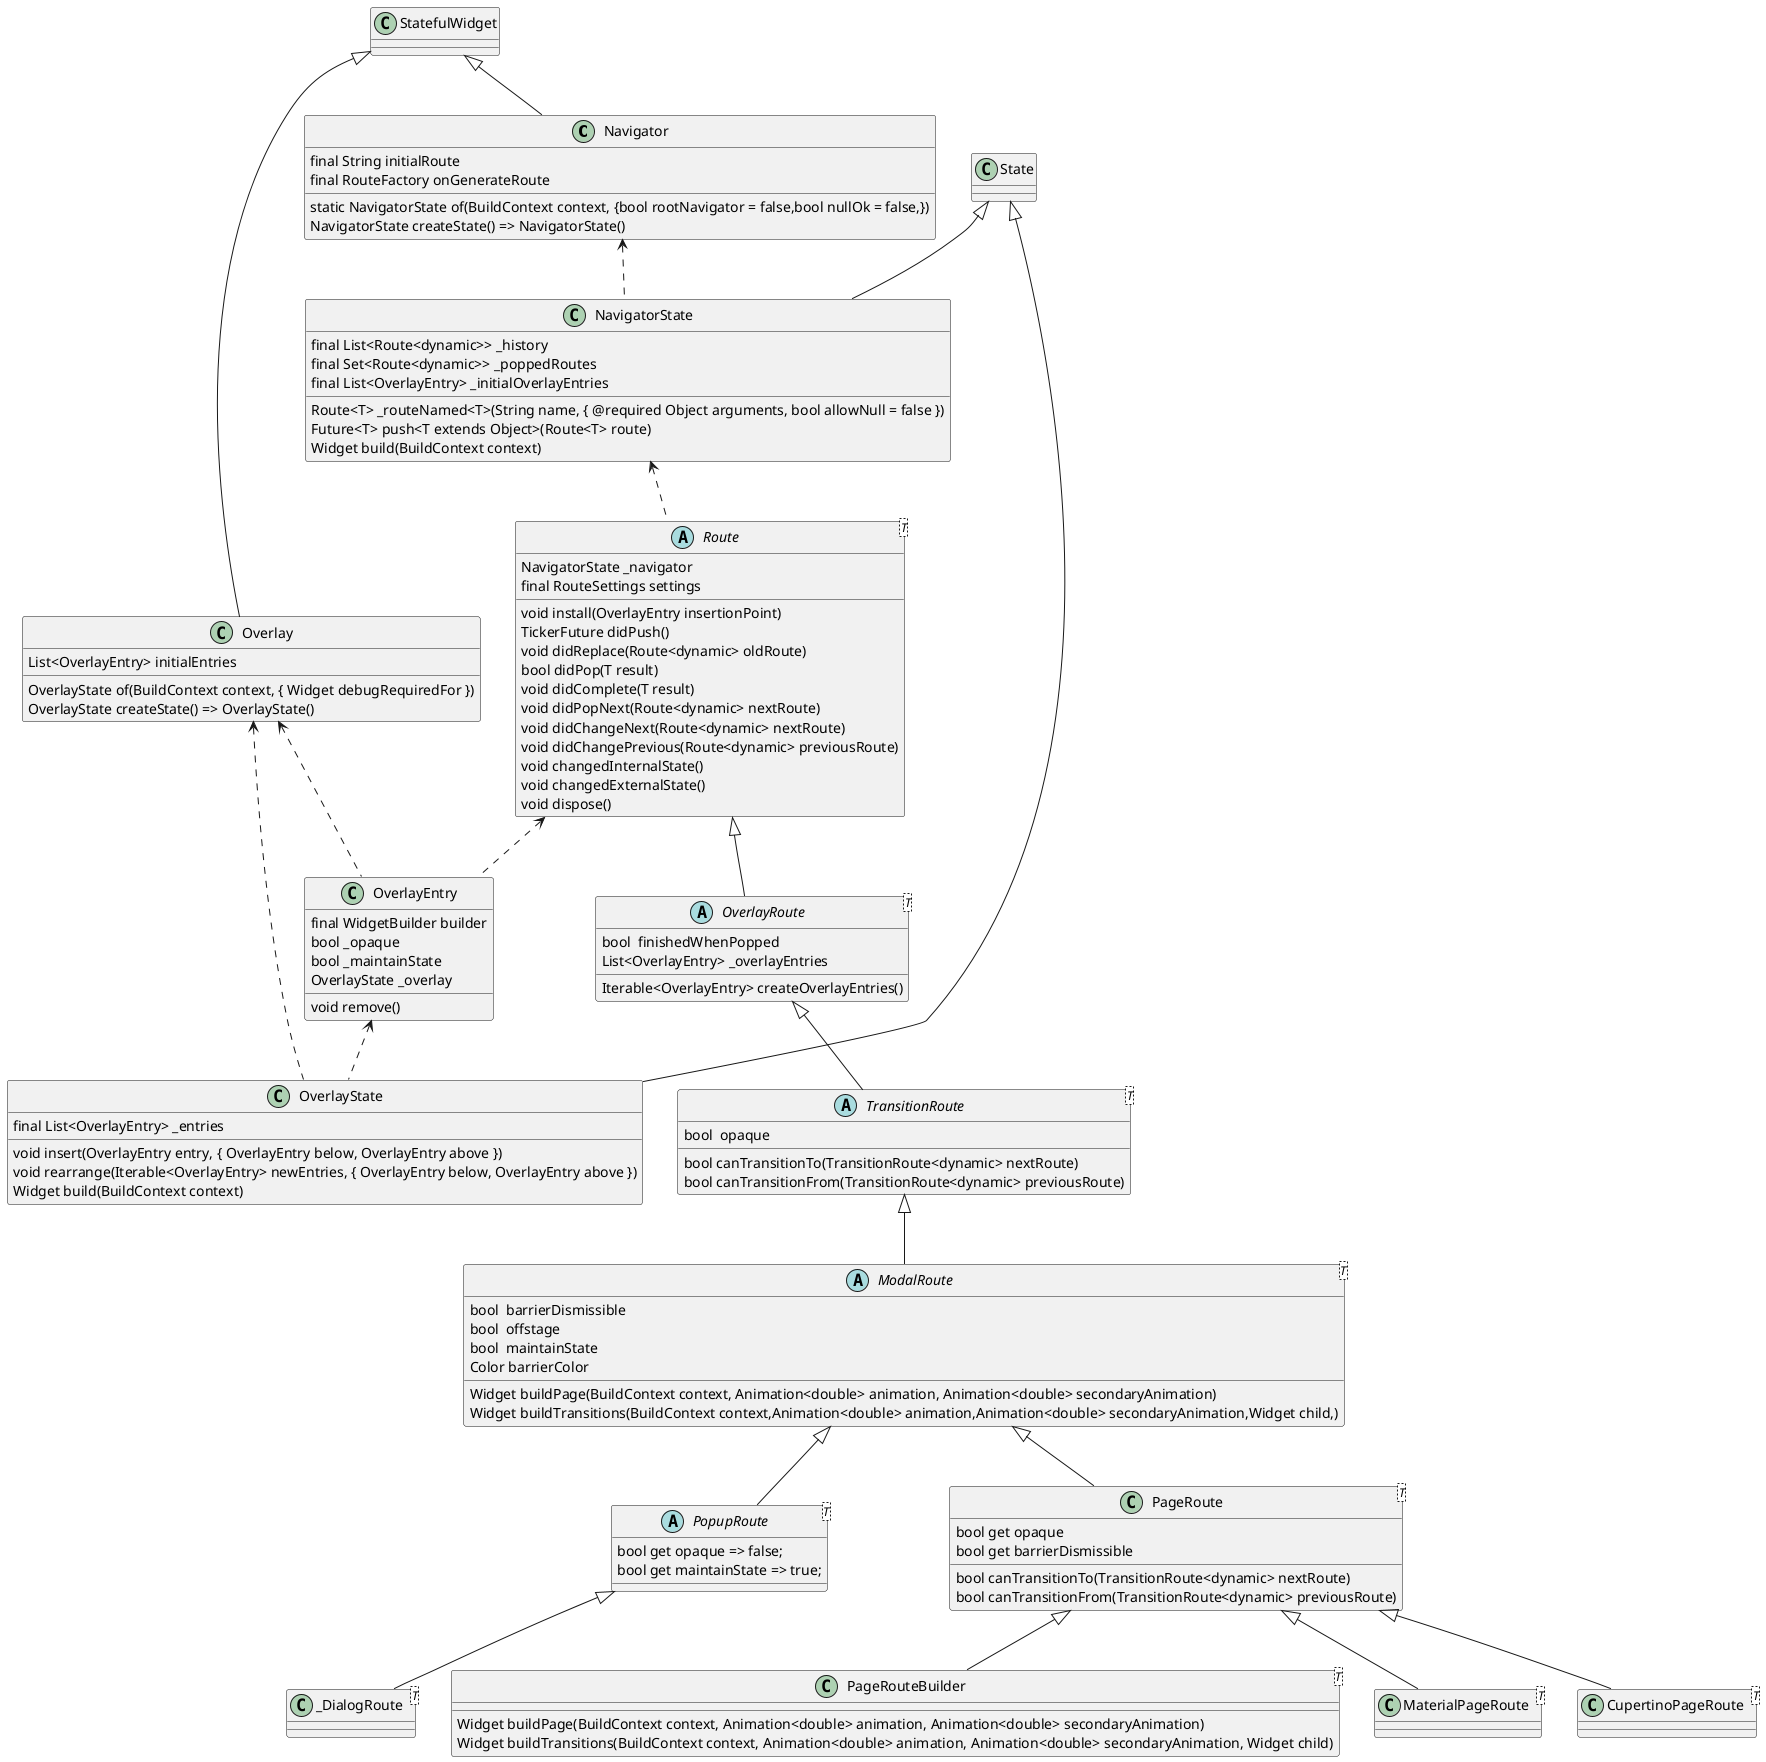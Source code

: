 @startuml

class Navigator{
  final String initialRoute
  final RouteFactory onGenerateRoute
  static NavigatorState of(BuildContext context, {bool rootNavigator = false,bool nullOk = false,})
  NavigatorState createState() => NavigatorState()
}
'note right of Navigator{
'  WidgetApp的build方法使用了Navigator，所以以后的widget树可以直接使用Navigator.of(context)获取NavigatorState
'    从而控制路由stack的状态

'  Navigator.of(context).push 与overlayState.insert(overlayEntry) 区别
'   insert不指定位置，默认在最上面，使用的是_entries.insert
'   push 使用的是_history中的overlayEntries.last，overlayState中insert的不在navigator的_history中
'   会出现先overlayState.insert，后Navigator push,但是navigator push的页面在下面，因为push不是在最新页面上面插入页面
'    改变图层上下位置   1 先把overlayEntries.remove 然后重新插入
'    2 NavigatorObserver 兼容拿到当前route，拿到所有图层route.overlayEntries，调用OverlayState.rearrange 或改变顺序insertall

' 定义：一个小部件，用于管理具有堆栈规则的一组子小部件
' Popup routes
'   routes不必遮挡整个屏幕，[PopupRoute]用[ModalRoute.barrierColor]覆盖屏幕，该屏幕只能部分不透明以允许当前屏幕显示,
'   弹出路由是“模态modal”的，因为他们阻止输入到下面的小部件
'   有一些功能可以创建和显示弹出路径。示例：[showDialog]，[showMenu]和[showModalBottomSheet].这些函数返回推送路径的Future，如上所述
'     调用者可以等待弹出路由返回的值来执行操作，或者发现路由的值
'   还有一些小部件可以创建弹出路由，例如[PopupMenuButton]和[DropdownButton],这些小部件创建PopupRoute的内部子类并使用Navigator的push
'      和pop方法来显示和消除它们
' Custom routes
'   您可以创建自己的一个窗口小部件库路由类的子类,像[PopupRoute]，[ModalRoute]或[PageRoute]来控制转换动画用于显示route，route的颜色和行为
'    模态障碍，以及路线的其他方面
'   [PageRouteBuilder]类可以在回调方面定义自定义路由,可查看注释例子
' Nesting Navigators
'   一个应用程序可以使用多个导航器。在下面嵌套一个导航器，另一个导航器可用于创建“内部旅程”，例如选项卡式导航，用户注册，商店结账或其他独立旅程
'     代表整个应用程序的子部分
'
'}
class NavigatorState{
   final List<Route<dynamic>> _history
   final Set<Route<dynamic>> _poppedRoutes
   final List<OverlayEntry> _initialOverlayEntries

   Route<T> _routeNamed<T>(String name, { @required Object arguments, bool allowNull = false })
   Future<T> push<T extends Object>(Route<T> route)
   Widget build(BuildContext context)
}
'note right of NavigatorState{
'   _routeNamed 根据name生成route
'   push  将给定route推到navigator上
'
'   build 方法Listener--AbsorbPointer--FocusScope--Overlay
'   监听--指针事件--focus--overlay
'}

abstract class Route<T> {
  NavigatorState _navigator
  final RouteSettings settings
  void install(OverlayEntry insertionPoint)
  TickerFuture didPush()
  void didReplace(Route<dynamic> oldRoute)
  bool didPop(T result)
  void didComplete(T result)
  void didPopNext(Route<dynamic> nextRoute)
  void didChangeNext(Route<dynamic> nextRoute)
  void didChangePrevious(Route<dynamic> previousRoute)
  void changedInternalState()
  void changedExternalState()
  void dispose()
}
'note right of Route{
'  定义：由[Navigator]管理的条目的抽象
'  该类定义了导航器和被推入并从导航器中弹出的“路由”之间的抽象接口。大多数路线都有
'  视觉可供性，它们使用一个或更多[OverlayEntry]对象放置在导航器[Overlay]中
'
'   install 将route插入navigator时调用,使用它来填充[overlayEntries]并将它们添加到overlay（可以[Navigator.overlay]访问）
'     （[Route]负责这个而不是[Navigator]的原因是[Route]将负责_removing_条目，这样它对称。）
'      如果这是插入的第一个路由，`insertionPoint`参数将为null。否则，它指示立即放置在该route的第一个overlay下方的overlay entry
'
'}

class OverlayEntry {
   final WidgetBuilder builder
   bool _opaque
   bool _maintainState
   OverlayState _overlay
   void remove()
}
'note right of OverlayEntry{
'  定义：[Overlay]中可以包含小部件的位置
'  使[OverlayState.insert]或[OverlayState.insertAll]函数将overlay插入[Overlay],为找到给定[BuildContext]的最近封闭叠加层，
'   使用[Overlay.of]功能
'  overlay entry 一次最多只能在一个overlay里面,从其overlay删除条目调用overlay entry上的[remove]函数
'  因为[Overlay]使用[Stack]布局，所以overlay entry可以使用[Positioned]和[AnimatedPositioned]将自己定位在overlay
'
'  例如，[Draggable]使用[OverlayEntry]来显示拖动头像,拖动开始后跟随用户的手指穿过屏幕.使用overlay显示拖动头像让头像浮动到
'    应用程序中的其他小部件上面。当用户的手指移动时，Draggable的调用[markNeedsBuild]在overlay entry上使其重建.它的构建，
'     该条目包括一个[Positioned]，其顶部和左侧属性设置为将拖动化身放在用户手指附近.阻力结束时， [Draggable]从overlay中删除条目以删除
'     来自视图拖动头像
'  默认情况下，如果有一个完全[不透明opaque]条目，那么这个将不会包含在窗口小部件树中（特别是overlay entry中的有状态窗口小部件不会被实例化
'    确保你的覆盖条目仍然构建，即使它不可见，设置[maintainState]为真。这是更昂贵的，所以应该小心。特别是，如果覆盖条目中的小部件
'    [maintainState]重复设置为true调用[State.setState]，用户的电池将被不必要地耗尽
'
'    _opaque 此条目是否会遮盖整个overlay.如果条目声称是不透明的，那么，为了提高效率，叠加将跳过该条目下面的构建条目，
'      除非它们具有[maintainState]设置
'    _maintainState 即使在其上方有完整的[opaque]条目，此条目是否必须包含在树中.[Navigator]和[Route]对象使用它来确保即使在后台也保持路径，
'    以便后续路径中承诺的[Future]将在完成后正确处理. 一部分注释在上面的包括了
'
'}

class Overlay {
  List<OverlayEntry> initialEntries
  OverlayState of(BuildContext context, { Widget debugRequiredFor })
  OverlayState createState() => OverlayState()
}
'note right of Overlay{
'  可以独立管理的[堆栈]条目
'  Overlay让独立的子窗口小部件“浮动”视觉元素,通过将其插入到叠加层[Stack]中展示在其他小部件之上。Overlay使用[OverlayEntry]对象让
'  这些小部件中的每一个都管理它们在叠加层中的参与
'
'  虽然您可以直接创建[Overlay]，但最常见的是使用[WidgetsApp]或[MaterialApp]中[Navigator]创建的叠加层。
'  Navigator使用其overlay来管理其路线的视觉外观。
'}

class OverlayState{
 final List<OverlayEntry> _entries
 void insert(OverlayEntry entry, { OverlayEntry below, OverlayEntry above })
 void rearrange(Iterable<OverlayEntry> newEntries, { OverlayEntry below, OverlayEntry above })
 Widget build(BuildContext context)
}

'note right of OverlayState{
'   insert 将给的entry插入进overlay，below和above在哪个Entry的上面或下面，默认在最上面
'   rearrange 删除给定iterable中列出的所有entry，然后按给定顺序将它们重新插入到Overlay
'   build 返回stack包裹的多个_OverlayEntry  _OverlayEntry的build方法最终调用OverlayEntry的builder构建widget
'}

abstract class OverlayRoute<T>{
  bool  finishedWhenPopped
  List<OverlayEntry> _overlayEntries
  Iterable<OverlayEntry> createOverlayEntries()
}
'note right of OverlayRoute{
'  在[Navigator]的[Overlay]中展示widgets的route
'  finishedWhenPopped  控制[didPop]是否调用[NavigatorState.finalizeRoute]
'    true  此route在[didPop]期间删除其overlay entry
'    false 延时移除，比如页面动画结束
'}

abstract class TransitionRoute<T>{
   bool  opaque
   bool canTransitionTo(TransitionRoute<dynamic> nextRoute)
    bool canTransitionFrom(TransitionRoute<dynamic> previousRoute)
}


'note right of TransitionRoute{
'  带入口和出口过渡的route
'  opaque transition完成后route是否会遮盖以前的route
'  canTransitionTo  true 此路由支持一个过渡动画，该动画在[nextRoute]被推到它上面或当[nextRoute]从它上面弹出时运行
'}

abstract class ModalRoute<T>{
  bool  barrierDismissible
  bool  offstage
  bool  maintainState
  Color barrierColor
  Widget buildPage(BuildContext context, Animation<double> animation, Animation<double> secondaryAnimation)
  Widget buildTransitions(BuildContext context,Animation<double> animation,Animation<double> secondaryAnimation,Widget child,)
}

'note right of ModalRoute{
'  阻止与先前路由交互的路由
'  [ModalRoute]覆盖整个[Navigator]。然而他们不一定[opaque];例如，弹出菜单仅使用[ModalRoute]在与前一个route重叠的小方框中显示菜单
'  barrierDismissible  是否可以通过点击模态障碍来解除route
'   true 如果[barrierDismissible]为true，则点击此屏障将导致当前路径被弹出（参见[Navigator.pop]），其值为null
'  offstage 这条路线目前是否在后台 如果[offstage]为真，则不会呈现modal barrier（如果有）
'    在route入口过渡的第一帧上，路线使用1.0的动画进度构建[Offstage]。该路径是不可见的非交互式，但每个小部件都有其最终大小和位置。
'    这个机制让[HeroController]确定任何hero的最终本地小部件被动画化为过渡的一部分
'  maintainState 路由在处于非活动状态时是否应保留在内存中
'  barrierColor  用于模态屏障的颜色。如果这是null，屏障将是透明的
'     当[offstage]为true时，颜色被忽略，屏障变得不可见
'     如果此getter将开始返回不同的颜色，则应调用[changedInternalState]以使更改可以采取效果
'}

abstract class PopupRoute<T>{
  bool get opaque => false;
  bool get maintainState => true;
}
'note right of PopupRoute{
'  在当前路由上覆盖窗口小部件的模式route
'}

class _DialogRoute<T>{

}

class PageRoute<T>{
  bool get opaque
  bool get barrierDismissible
  bool canTransitionTo(TransitionRoute<dynamic> nextRoute)
  bool canTransitionFrom(TransitionRoute<dynamic> previousRoute)
}
'note right of PageRoute{
'  替换整个屏幕的modal route
'}

class PageRouteBuilder<T>{
    Widget buildPage(BuildContext context, Animation<double> animation, Animation<double> secondaryAnimation)
    Widget buildTransitions(BuildContext context, Animation<double> animation, Animation<double> secondaryAnimation, Widget child)
}
'note right of PageRouteBuilder{
'  用于根据回调定义一次性页面路由的实用程序类
'  调用者必须定义创建route 主要内容的[pageBuilder]函数.要添加过渡，请定义[transitionsBuilder]功能
'}

class MaterialPageRoute<T>{

}
'note right of MaterialPageRoute{
'  对于Android，页面的入口转换会向上滑动页面并将其淡入。退出转换是相同的，但相反
'}

class CupertinoPageRoute<T>{

}

'note right of CupertinoPageRoute{
'  页面从右侧滑入，然后反向退出。它也向左视差运动移动,当另一页进入以覆盖它时
'}
abstract class TransitionRoute<T>
StatefulWidget <|-- Navigator
State          <|-- NavigatorState
Navigator      <.. NavigatorState
NavigatorState <.. Route
Route          <.. OverlayEntry
Route          <|-- OverlayRoute
OverlayRoute   <|-- TransitionRoute
TransitionRoute<|-- ModalRoute
ModalRoute     <|-- PopupRoute
StatefulWidget <|-- Overlay
Overlay        <.. OverlayEntry
State          <|-- OverlayState
Overlay        <..  OverlayState
OverlayEntry   <..  OverlayState
PopupRoute     <|--  _DialogRoute
ModalRoute     <|--  PageRoute
PageRoute      <|-- PageRouteBuilder
PageRoute      <|-- MaterialPageRoute
PageRoute      <|-- CupertinoPageRoute

@enduml